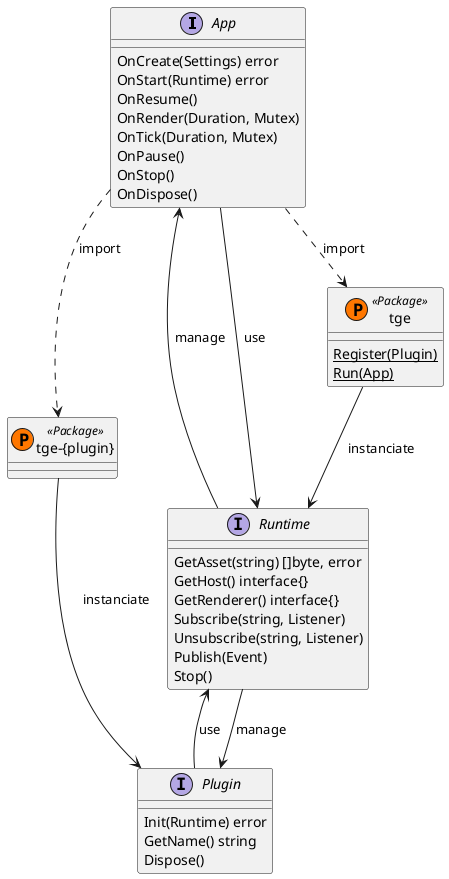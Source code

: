 ```plantuml
@startuml API
' Components
interface App {
    OnCreate(Settings) error
    OnStart(Runtime) error
    OnResume()
    OnRender(Duration, Mutex)
    OnTick(Duration, Mutex)
    OnPause()
    OnStop()
    OnDispose()
}

class tge << (P,#FF7700) Package >> {
    {static} Register(Plugin)
    {static} Run(App)
}

class "tge-{plugin}" << (P,#FF7700) Package >> {
}

interface Runtime {
    GetAsset(string) []byte, error
    GetHost() interface{}
    GetRenderer() interface{}
    Subscribe(string, Listener)
	Unsubscribe(string, Listener)
    Publish(Event)
    Stop()
}

interface Plugin{    
    Init(Runtime) error
    GetName() string
    Dispose()
}

' Relations
App ..> tge : import
App ..> "tge-{plugin}" : import

App <-- Runtime : manage
App --> Runtime : use
tge --> Runtime : instanciate

Runtime --> Plugin : manage
Plugin --> Runtime  : use
"tge-{plugin}" --> Plugin : instanciate

@enduml
```
